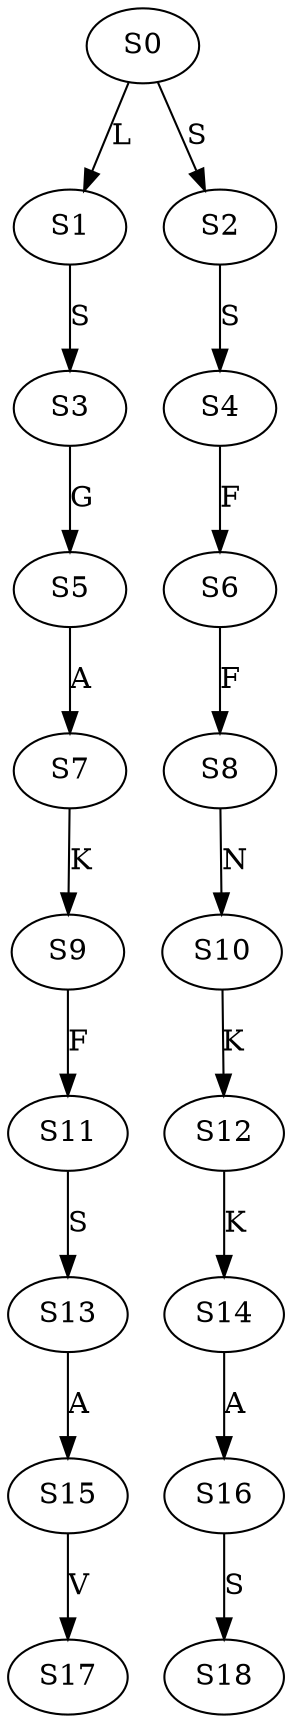 strict digraph  {
	S0 -> S1 [ label = L ];
	S0 -> S2 [ label = S ];
	S1 -> S3 [ label = S ];
	S2 -> S4 [ label = S ];
	S3 -> S5 [ label = G ];
	S4 -> S6 [ label = F ];
	S5 -> S7 [ label = A ];
	S6 -> S8 [ label = F ];
	S7 -> S9 [ label = K ];
	S8 -> S10 [ label = N ];
	S9 -> S11 [ label = F ];
	S10 -> S12 [ label = K ];
	S11 -> S13 [ label = S ];
	S12 -> S14 [ label = K ];
	S13 -> S15 [ label = A ];
	S14 -> S16 [ label = A ];
	S15 -> S17 [ label = V ];
	S16 -> S18 [ label = S ];
}
